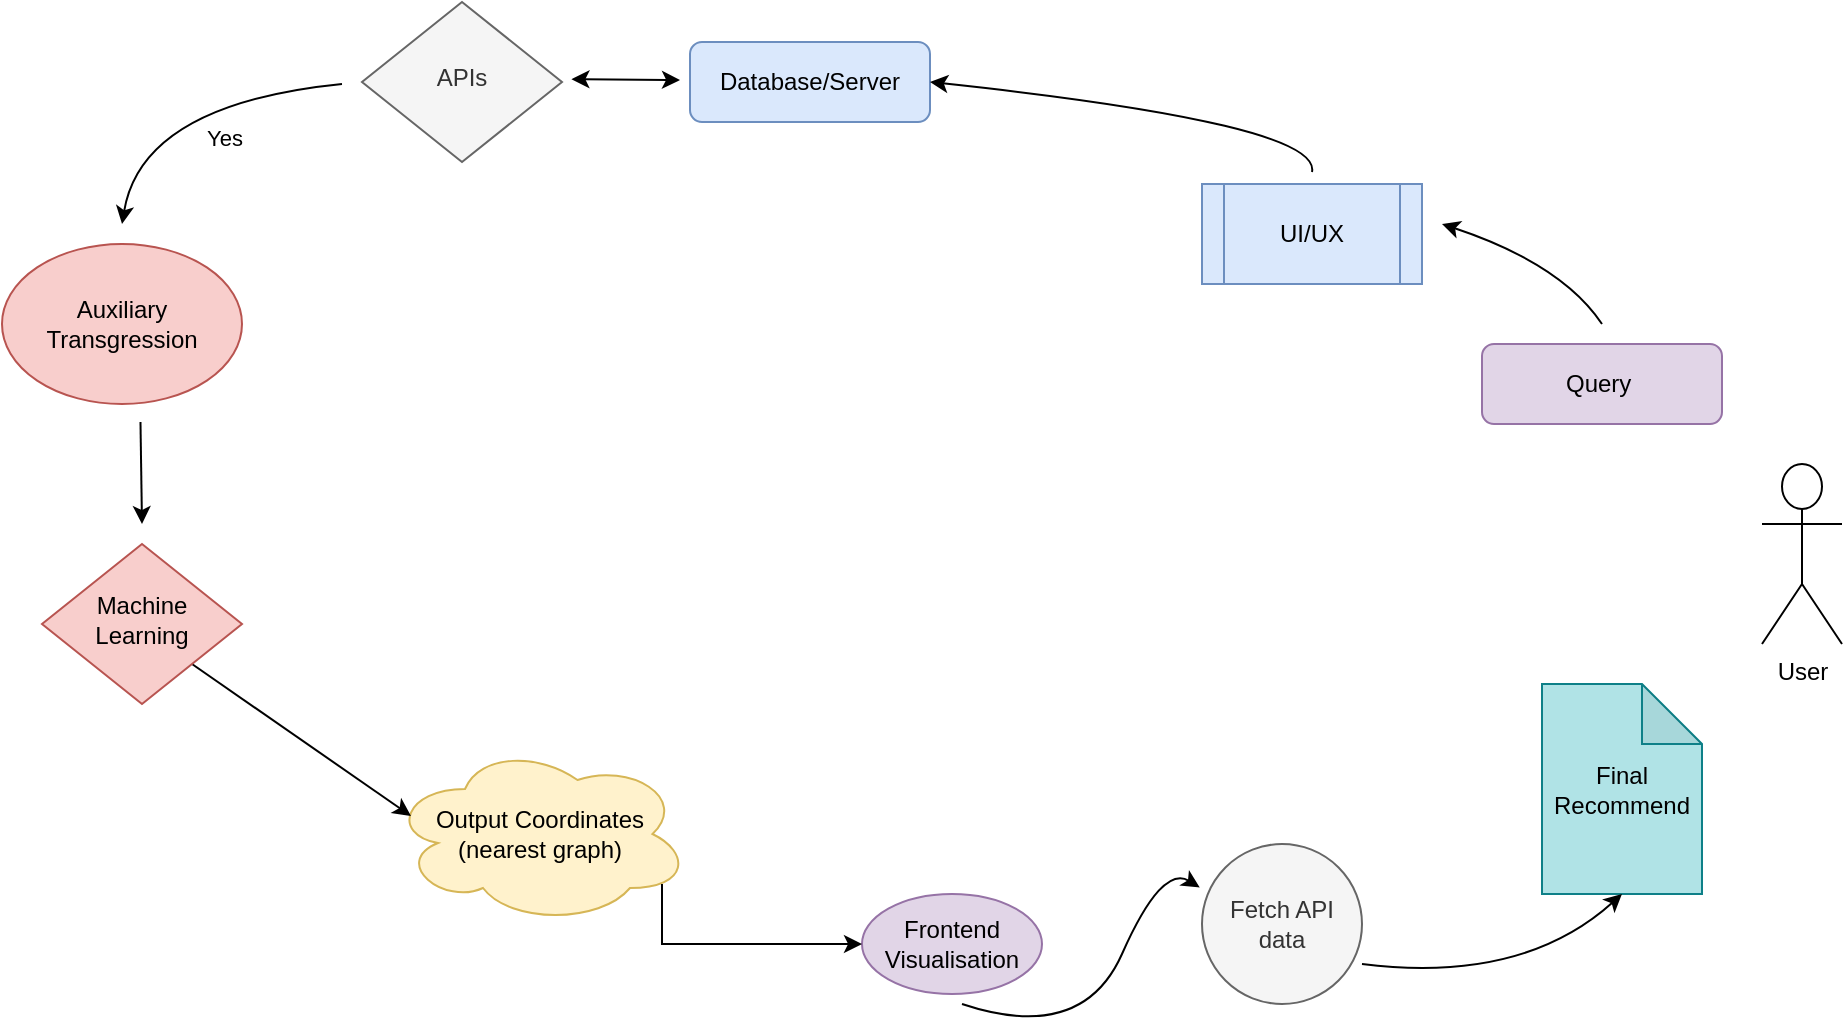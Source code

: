 <mxfile version="20.5.3" type="github" pages="2">
  <diagram id="C5RBs43oDa-KdzZeNtuy" name="Page-1">
    <mxGraphModel dx="1056" dy="592" grid="1" gridSize="10" guides="1" tooltips="1" connect="1" arrows="1" fold="1" page="1" pageScale="1" pageWidth="827" pageHeight="1169" math="0" shadow="0">
      <root>
        <mxCell id="WIyWlLk6GJQsqaUBKTNV-0" />
        <mxCell id="WIyWlLk6GJQsqaUBKTNV-1" parent="WIyWlLk6GJQsqaUBKTNV-0" />
        <mxCell id="WIyWlLk6GJQsqaUBKTNV-3" value="Database/Server" style="rounded=1;whiteSpace=wrap;html=1;fontSize=12;glass=0;strokeWidth=1;shadow=0;fillColor=#dae8fc;strokeColor=#6c8ebf;" parent="WIyWlLk6GJQsqaUBKTNV-1" vertex="1">
          <mxGeometry x="414" y="39" width="120" height="40" as="geometry" />
        </mxCell>
        <mxCell id="WIyWlLk6GJQsqaUBKTNV-6" value="APIs" style="rhombus;whiteSpace=wrap;html=1;shadow=0;fontFamily=Helvetica;fontSize=12;align=center;strokeWidth=1;spacing=6;spacingTop=-4;fillColor=#f5f5f5;fontColor=#333333;strokeColor=#666666;" parent="WIyWlLk6GJQsqaUBKTNV-1" vertex="1">
          <mxGeometry x="250" y="19" width="100" height="80" as="geometry" />
        </mxCell>
        <mxCell id="WIyWlLk6GJQsqaUBKTNV-7" value="Query&amp;nbsp;" style="rounded=1;whiteSpace=wrap;html=1;fontSize=12;glass=0;strokeWidth=1;shadow=0;fillColor=#e1d5e7;strokeColor=#9673a6;" parent="WIyWlLk6GJQsqaUBKTNV-1" vertex="1">
          <mxGeometry x="810" y="190" width="120" height="40" as="geometry" />
        </mxCell>
        <mxCell id="Hvb-hof-GvS377UxwDRl-12" value="Frontend Visualisation" style="ellipse;whiteSpace=wrap;html=1;fillColor=#e1d5e7;strokeColor=#9673a6;" vertex="1" parent="WIyWlLk6GJQsqaUBKTNV-1">
          <mxGeometry x="500" y="465" width="90" height="50" as="geometry" />
        </mxCell>
        <mxCell id="Hvb-hof-GvS377UxwDRl-15" value="Auxiliary Transgression" style="ellipse;whiteSpace=wrap;html=1;fillColor=#f8cecc;strokeColor=#b85450;" vertex="1" parent="WIyWlLk6GJQsqaUBKTNV-1">
          <mxGeometry x="70" y="140" width="120" height="80" as="geometry" />
        </mxCell>
        <mxCell id="Hvb-hof-GvS377UxwDRl-17" value="Output Coordinates (nearest graph)" style="ellipse;shape=cloud;whiteSpace=wrap;html=1;fillColor=#fff2cc;strokeColor=#d6b656;" vertex="1" parent="WIyWlLk6GJQsqaUBKTNV-1">
          <mxGeometry x="264" y="390" width="150" height="90" as="geometry" />
        </mxCell>
        <mxCell id="Hvb-hof-GvS377UxwDRl-20" value="UI/UX" style="shape=process;whiteSpace=wrap;html=1;backgroundOutline=1;fillColor=#dae8fc;strokeColor=#6c8ebf;" vertex="1" parent="WIyWlLk6GJQsqaUBKTNV-1">
          <mxGeometry x="670" y="110" width="110" height="50" as="geometry" />
        </mxCell>
        <mxCell id="Hvb-hof-GvS377UxwDRl-22" value="Fetch API data" style="ellipse;whiteSpace=wrap;html=1;aspect=fixed;fillColor=#f5f5f5;strokeColor=#666666;fontColor=#333333;" vertex="1" parent="WIyWlLk6GJQsqaUBKTNV-1">
          <mxGeometry x="670" y="440" width="80" height="80" as="geometry" />
        </mxCell>
        <mxCell id="Hvb-hof-GvS377UxwDRl-26" value="" style="endArrow=classic;startArrow=classic;html=1;rounded=0;entryX=0;entryY=0.5;entryDx=0;entryDy=0;" edge="1" parent="WIyWlLk6GJQsqaUBKTNV-1">
          <mxGeometry width="50" height="50" relative="1" as="geometry">
            <mxPoint x="354.71" y="57.58" as="sourcePoint" />
            <mxPoint x="409" y="58" as="targetPoint" />
          </mxGeometry>
        </mxCell>
        <mxCell id="Hvb-hof-GvS377UxwDRl-27" value="" style="curved=1;endArrow=classic;html=1;rounded=0;exitX=0.5;exitY=-0.12;exitDx=0;exitDy=0;exitPerimeter=0;entryX=1;entryY=0.5;entryDx=0;entryDy=0;" edge="1" parent="WIyWlLk6GJQsqaUBKTNV-1" source="Hvb-hof-GvS377UxwDRl-20" target="WIyWlLk6GJQsqaUBKTNV-3">
          <mxGeometry width="50" height="50" relative="1" as="geometry">
            <mxPoint x="575" y="210" as="sourcePoint" />
            <mxPoint x="365" y="90" as="targetPoint" />
            <Array as="points">
              <mxPoint x="730" y="80" />
            </Array>
          </mxGeometry>
        </mxCell>
        <mxCell id="Hvb-hof-GvS377UxwDRl-29" value="" style="curved=1;endArrow=classic;html=1;rounded=0;" edge="1" parent="WIyWlLk6GJQsqaUBKTNV-1">
          <mxGeometry width="50" height="50" relative="1" as="geometry">
            <mxPoint x="240" y="60" as="sourcePoint" />
            <mxPoint x="130" y="130" as="targetPoint" />
            <Array as="points">
              <mxPoint x="140" y="70" />
            </Array>
          </mxGeometry>
        </mxCell>
        <mxCell id="Hvb-hof-GvS377UxwDRl-31" value="Yes" style="edgeLabel;html=1;align=center;verticalAlign=middle;resizable=0;points=[];" vertex="1" connectable="0" parent="Hvb-hof-GvS377UxwDRl-29">
          <mxGeometry x="-0.231" y="21" relative="1" as="geometry">
            <mxPoint as="offset" />
          </mxGeometry>
        </mxCell>
        <mxCell id="Hvb-hof-GvS377UxwDRl-42" value="" style="endArrow=classic;html=1;rounded=0;exitX=0.577;exitY=1.113;exitDx=0;exitDy=0;exitPerimeter=0;" edge="1" parent="WIyWlLk6GJQsqaUBKTNV-1" source="Hvb-hof-GvS377UxwDRl-15">
          <mxGeometry width="50" height="50" relative="1" as="geometry">
            <mxPoint x="193" y="179.41" as="sourcePoint" />
            <mxPoint x="140" y="280" as="targetPoint" />
          </mxGeometry>
        </mxCell>
        <mxCell id="Hvb-hof-GvS377UxwDRl-43" value="" style="endArrow=classic;html=1;rounded=0;" edge="1" parent="WIyWlLk6GJQsqaUBKTNV-1">
          <mxGeometry width="50" height="50" relative="1" as="geometry">
            <mxPoint x="400" y="460" as="sourcePoint" />
            <mxPoint x="500" y="490" as="targetPoint" />
            <Array as="points">
              <mxPoint x="400" y="490" />
            </Array>
          </mxGeometry>
        </mxCell>
        <mxCell id="Hvb-hof-GvS377UxwDRl-44" value="" style="endArrow=classic;html=1;rounded=0;exitX=1;exitY=1;exitDx=0;exitDy=0;entryX=0.07;entryY=0.4;entryDx=0;entryDy=0;entryPerimeter=0;" edge="1" parent="WIyWlLk6GJQsqaUBKTNV-1" source="Hvb-hof-GvS377UxwDRl-1" target="Hvb-hof-GvS377UxwDRl-17">
          <mxGeometry width="50" height="50" relative="1" as="geometry">
            <mxPoint x="430" y="203" as="sourcePoint" />
            <mxPoint x="390" y="290" as="targetPoint" />
          </mxGeometry>
        </mxCell>
        <mxCell id="Hvb-hof-GvS377UxwDRl-47" value="User" style="shape=umlActor;verticalLabelPosition=bottom;verticalAlign=top;html=1;outlineConnect=0;" vertex="1" parent="WIyWlLk6GJQsqaUBKTNV-1">
          <mxGeometry x="950" y="250" width="40" height="90" as="geometry" />
        </mxCell>
        <mxCell id="Hvb-hof-GvS377UxwDRl-48" value="Final Recommend" style="shape=note;whiteSpace=wrap;html=1;backgroundOutline=1;darkOpacity=0.05;fillColor=#b0e3e6;strokeColor=#0e8088;" vertex="1" parent="WIyWlLk6GJQsqaUBKTNV-1">
          <mxGeometry x="840" y="360" width="80" height="105" as="geometry" />
        </mxCell>
        <mxCell id="Hvb-hof-GvS377UxwDRl-55" value="" style="curved=1;endArrow=classic;html=1;rounded=0;entryX=0.5;entryY=1;entryDx=0;entryDy=0;entryPerimeter=0;" edge="1" parent="WIyWlLk6GJQsqaUBKTNV-1" target="Hvb-hof-GvS377UxwDRl-48">
          <mxGeometry width="50" height="50" relative="1" as="geometry">
            <mxPoint x="750" y="500" as="sourcePoint" />
            <mxPoint x="830" y="540" as="targetPoint" />
            <Array as="points">
              <mxPoint x="830" y="510" />
            </Array>
          </mxGeometry>
        </mxCell>
        <mxCell id="Hvb-hof-GvS377UxwDRl-1" value="Machine Learning" style="rhombus;whiteSpace=wrap;html=1;shadow=0;fontFamily=Helvetica;fontSize=12;align=center;strokeWidth=1;spacing=6;spacingTop=-4;fillColor=#f8cecc;strokeColor=#b85450;" vertex="1" parent="WIyWlLk6GJQsqaUBKTNV-1">
          <mxGeometry x="90" y="290" width="100" height="80" as="geometry" />
        </mxCell>
        <mxCell id="Hvb-hof-GvS377UxwDRl-62" value="" style="curved=1;endArrow=classic;html=1;rounded=0;entryX=1;entryY=0.5;entryDx=0;entryDy=0;" edge="1" parent="WIyWlLk6GJQsqaUBKTNV-1">
          <mxGeometry width="50" height="50" relative="1" as="geometry">
            <mxPoint x="870" y="180" as="sourcePoint" />
            <mxPoint x="790" y="130" as="targetPoint" />
            <Array as="points">
              <mxPoint x="850" y="150" />
            </Array>
          </mxGeometry>
        </mxCell>
        <mxCell id="Hvb-hof-GvS377UxwDRl-63" value="" style="curved=1;endArrow=classic;html=1;rounded=0;entryX=-0.014;entryY=0.272;entryDx=0;entryDy=0;entryPerimeter=0;" edge="1" parent="WIyWlLk6GJQsqaUBKTNV-1" target="Hvb-hof-GvS377UxwDRl-22">
          <mxGeometry width="50" height="50" relative="1" as="geometry">
            <mxPoint x="550" y="520" as="sourcePoint" />
            <mxPoint x="670" y="495" as="targetPoint" />
            <Array as="points">
              <mxPoint x="610" y="540" />
              <mxPoint x="650" y="450" />
            </Array>
          </mxGeometry>
        </mxCell>
      </root>
    </mxGraphModel>
  </diagram>
  <diagram id="p5RpkcLeLjqMsjwtAGQ5" name="Page-2">
    <mxGraphModel dx="1056" dy="592" grid="1" gridSize="10" guides="1" tooltips="1" connect="1" arrows="1" fold="1" page="1" pageScale="1" pageWidth="827" pageHeight="1169" math="0" shadow="0">
      <root>
        <mxCell id="0" />
        <mxCell id="1" parent="0" />
        <mxCell id="G0_jxixUQdRz1a9bVSib-1" value="" style="ellipse;whiteSpace=wrap;html=1;aspect=fixed;fillColor=#d5e8d4;strokeColor=#82b366;" vertex="1" parent="1">
          <mxGeometry x="200" y="100" width="320" height="320" as="geometry" />
        </mxCell>
        <mxCell id="G0_jxixUQdRz1a9bVSib-2" value="" style="ellipse;whiteSpace=wrap;html=1;aspect=fixed;fillColor=#76608a;strokeColor=#432D57;fontColor=#ffffff;" vertex="1" parent="1">
          <mxGeometry x="260" y="160" width="10" height="10" as="geometry" />
        </mxCell>
        <mxCell id="G0_jxixUQdRz1a9bVSib-4" value="" style="curved=1;endArrow=classic;html=1;rounded=0;" edge="1" parent="1">
          <mxGeometry width="50" height="50" relative="1" as="geometry">
            <mxPoint x="490" y="340" as="sourcePoint" />
            <mxPoint x="600" y="310" as="targetPoint" />
            <Array as="points">
              <mxPoint x="550" y="350" />
            </Array>
          </mxGeometry>
        </mxCell>
        <mxCell id="G0_jxixUQdRz1a9bVSib-5" value="" style="shape=image;verticalLabelPosition=bottom;labelBackgroundColor=default;verticalAlign=top;aspect=fixed;imageAspect=0;image=https://icons.iconarchive.com/icons/paomedia/small-n-flat/1024/house-icon.png;" vertex="1" parent="1">
          <mxGeometry x="330" y="120" width="50" height="50" as="geometry" />
        </mxCell>
        <mxCell id="G0_jxixUQdRz1a9bVSib-9" value="" style="shape=image;verticalLabelPosition=bottom;labelBackgroundColor=default;verticalAlign=top;aspect=fixed;imageAspect=0;image=https://icons.iconarchive.com/icons/paomedia/small-n-flat/1024/house-icon.png;" vertex="1" parent="1">
          <mxGeometry x="335" y="235" width="50" height="50" as="geometry" />
        </mxCell>
        <mxCell id="G0_jxixUQdRz1a9bVSib-11" value="" style="shape=image;verticalLabelPosition=bottom;labelBackgroundColor=default;verticalAlign=top;aspect=fixed;imageAspect=0;image=https://icons.iconarchive.com/icons/paomedia/small-n-flat/1024/house-icon.png;" vertex="1" parent="1">
          <mxGeometry x="280" y="340" width="50" height="50" as="geometry" />
        </mxCell>
        <mxCell id="G0_jxixUQdRz1a9bVSib-13" value="" style="shape=image;verticalLabelPosition=bottom;labelBackgroundColor=default;verticalAlign=top;aspect=fixed;imageAspect=0;image=https://icons.iconarchive.com/icons/paomedia/small-n-flat/1024/house-icon.png;" vertex="1" parent="1">
          <mxGeometry x="220" y="240" width="50" height="50" as="geometry" />
        </mxCell>
        <mxCell id="G0_jxixUQdRz1a9bVSib-14" value="" style="shape=image;verticalLabelPosition=bottom;labelBackgroundColor=default;verticalAlign=top;aspect=fixed;imageAspect=0;image=https://icons.iconarchive.com/icons/paomedia/small-n-flat/1024/house-icon.png;" vertex="1" parent="1">
          <mxGeometry x="400" y="340" width="50" height="50" as="geometry" />
        </mxCell>
        <mxCell id="G0_jxixUQdRz1a9bVSib-15" value="" style="shape=image;verticalLabelPosition=bottom;labelBackgroundColor=default;verticalAlign=top;aspect=fixed;imageAspect=0;image=https://icons.iconarchive.com/icons/paomedia/small-n-flat/1024/house-icon.png;" vertex="1" parent="1">
          <mxGeometry x="450" y="250" width="50" height="50" as="geometry" />
        </mxCell>
        <mxCell id="G0_jxixUQdRz1a9bVSib-16" value="" style="shape=image;verticalLabelPosition=bottom;labelBackgroundColor=default;verticalAlign=top;aspect=fixed;imageAspect=0;image=https://icons.iconarchive.com/icons/paomedia/small-n-flat/1024/house-icon.png;" vertex="1" parent="1">
          <mxGeometry x="430" y="150" width="50" height="50" as="geometry" />
        </mxCell>
        <mxCell id="G0_jxixUQdRz1a9bVSib-19" value="" style="curved=1;endArrow=classic;html=1;rounded=0;exitX=0.5;exitY=0;exitDx=0;exitDy=0;" edge="1" parent="1" source="G0_jxixUQdRz1a9bVSib-2">
          <mxGeometry width="50" height="50" relative="1" as="geometry">
            <mxPoint x="260" y="160" as="sourcePoint" />
            <mxPoint x="160" y="120" as="targetPoint" />
            <Array as="points">
              <mxPoint x="250" y="90" />
            </Array>
          </mxGeometry>
        </mxCell>
        <mxCell id="G0_jxixUQdRz1a9bVSib-22" value="&lt;font style=&quot;font-size: 18px;&quot;&gt;800 sq feet for a normal 2B space&lt;/font&gt;" style="rounded=1;whiteSpace=wrap;html=1;shadow=1;fillColor=default;fontStyle=1" vertex="1" parent="1">
          <mxGeometry x="20" y="90" width="200" height="70" as="geometry" />
        </mxCell>
        <mxCell id="G0_jxixUQdRz1a9bVSib-24" value="&lt;font style=&quot;font-size: 18px;&quot;&gt;200005600 sq feet of residential space&lt;/font&gt;" style="rounded=1;whiteSpace=wrap;html=1;shadow=1;fillColor=default;fontStyle=1;align=center;" vertex="1" parent="1">
          <mxGeometry x="570" y="222.5" width="200" height="85" as="geometry" />
        </mxCell>
        <mxCell id="G0_jxixUQdRz1a9bVSib-26" value="&lt;b&gt;&lt;font style=&quot;font-size: 36px;&quot;&gt;Santa Clara&lt;/font&gt;&lt;/b&gt;" style="text;html=1;resizable=0;autosize=1;align=center;verticalAlign=middle;points=[];fillColor=none;strokeColor=none;rounded=0;shadow=1;" vertex="1" parent="1">
          <mxGeometry x="260" width="220" height="60" as="geometry" />
        </mxCell>
        <mxCell id="G0_jxixUQdRz1a9bVSib-28" value="&lt;font style=&quot;font-size: 24px;&quot;&gt;Problem : How do you optimally find &lt;br&gt;your little corner of the world ?&lt;br&gt;(not to mention the life long savings that are at stake)&lt;/font&gt;" style="text;html=1;resizable=0;autosize=1;align=left;verticalAlign=middle;points=[];fillColor=none;strokeColor=none;rounded=0;shadow=1;fontSize=36;" vertex="1" parent="1">
          <mxGeometry x="119" y="420" width="590" height="140" as="geometry" />
        </mxCell>
      </root>
    </mxGraphModel>
  </diagram>
</mxfile>
